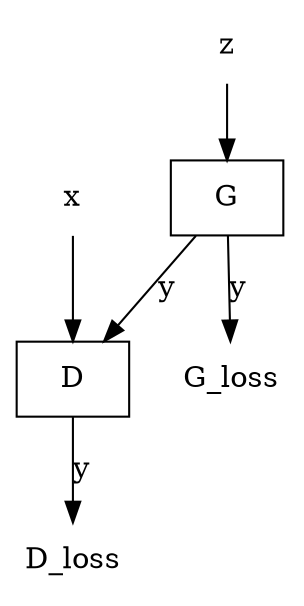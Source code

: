 // GAN
digraph {
	x [shape=none]
	z [shape=none]
	D [shape=box]
	G [shape=box]
	G_loss [shape=none]
	D_loss [shape=none]
	z -> G
	x -> D
	G -> D [label=y]
	G -> G_loss [label=y]
	D -> D_loss [label=y]
}
